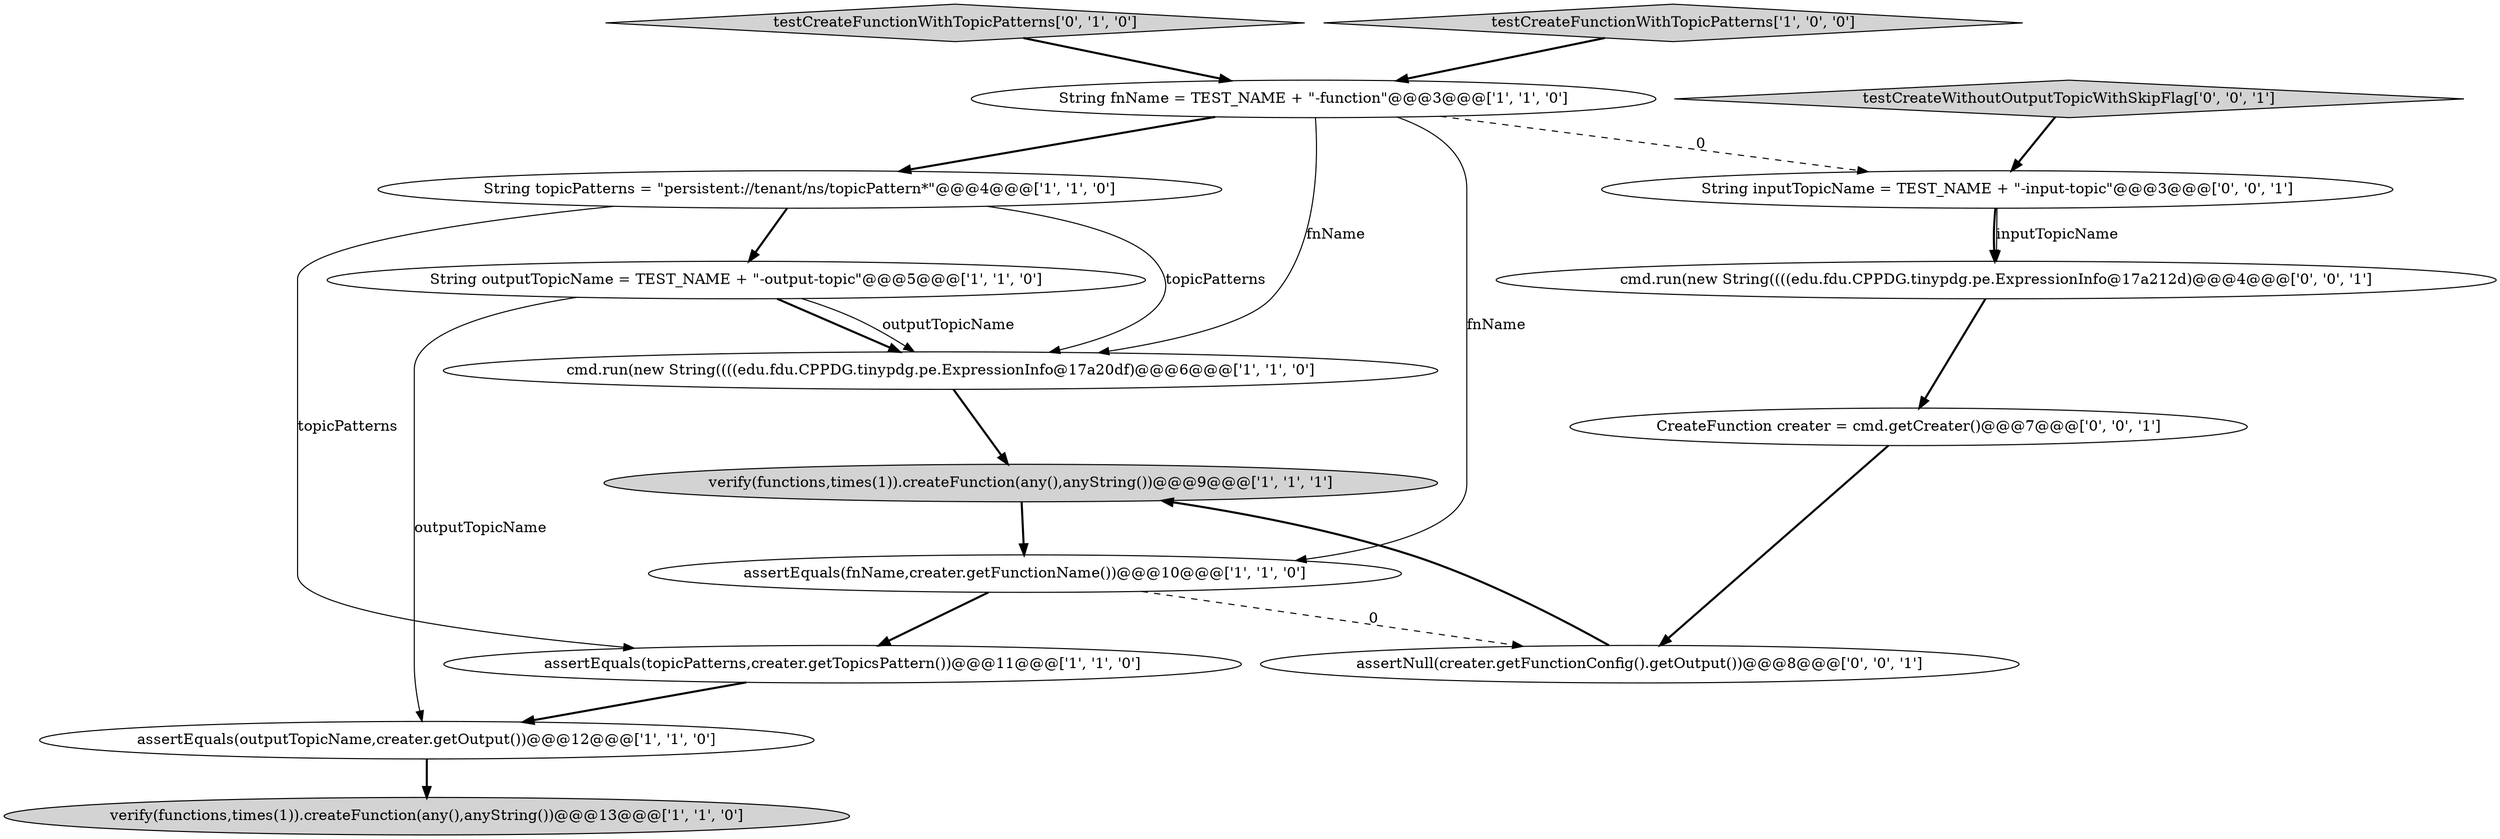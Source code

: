 digraph {
2 [style = filled, label = "verify(functions,times(1)).createFunction(any(),anyString())@@@13@@@['1', '1', '0']", fillcolor = lightgray, shape = ellipse image = "AAA0AAABBB1BBB"];
3 [style = filled, label = "assertEquals(outputTopicName,creater.getOutput())@@@12@@@['1', '1', '0']", fillcolor = white, shape = ellipse image = "AAA0AAABBB1BBB"];
13 [style = filled, label = "CreateFunction creater = cmd.getCreater()@@@7@@@['0', '0', '1']", fillcolor = white, shape = ellipse image = "AAA0AAABBB3BBB"];
10 [style = filled, label = "testCreateFunctionWithTopicPatterns['0', '1', '0']", fillcolor = lightgray, shape = diamond image = "AAA0AAABBB2BBB"];
1 [style = filled, label = "String outputTopicName = TEST_NAME + \"-output-topic\"@@@5@@@['1', '1', '0']", fillcolor = white, shape = ellipse image = "AAA0AAABBB1BBB"];
14 [style = filled, label = "testCreateWithoutOutputTopicWithSkipFlag['0', '0', '1']", fillcolor = lightgray, shape = diamond image = "AAA0AAABBB3BBB"];
15 [style = filled, label = "String inputTopicName = TEST_NAME + \"-input-topic\"@@@3@@@['0', '0', '1']", fillcolor = white, shape = ellipse image = "AAA0AAABBB3BBB"];
6 [style = filled, label = "testCreateFunctionWithTopicPatterns['1', '0', '0']", fillcolor = lightgray, shape = diamond image = "AAA0AAABBB1BBB"];
4 [style = filled, label = "String topicPatterns = \"persistent://tenant/ns/topicPattern*\"@@@4@@@['1', '1', '0']", fillcolor = white, shape = ellipse image = "AAA0AAABBB1BBB"];
8 [style = filled, label = "assertEquals(fnName,creater.getFunctionName())@@@10@@@['1', '1', '0']", fillcolor = white, shape = ellipse image = "AAA0AAABBB1BBB"];
5 [style = filled, label = "assertEquals(topicPatterns,creater.getTopicsPattern())@@@11@@@['1', '1', '0']", fillcolor = white, shape = ellipse image = "AAA0AAABBB1BBB"];
7 [style = filled, label = "verify(functions,times(1)).createFunction(any(),anyString())@@@9@@@['1', '1', '1']", fillcolor = lightgray, shape = ellipse image = "AAA0AAABBB1BBB"];
9 [style = filled, label = "cmd.run(new String((((edu.fdu.CPPDG.tinypdg.pe.ExpressionInfo@17a20df)@@@6@@@['1', '1', '0']", fillcolor = white, shape = ellipse image = "AAA0AAABBB1BBB"];
0 [style = filled, label = "String fnName = TEST_NAME + \"-function\"@@@3@@@['1', '1', '0']", fillcolor = white, shape = ellipse image = "AAA0AAABBB1BBB"];
12 [style = filled, label = "assertNull(creater.getFunctionConfig().getOutput())@@@8@@@['0', '0', '1']", fillcolor = white, shape = ellipse image = "AAA0AAABBB3BBB"];
11 [style = filled, label = "cmd.run(new String((((edu.fdu.CPPDG.tinypdg.pe.ExpressionInfo@17a212d)@@@4@@@['0', '0', '1']", fillcolor = white, shape = ellipse image = "AAA0AAABBB3BBB"];
5->3 [style = bold, label=""];
0->8 [style = solid, label="fnName"];
0->9 [style = solid, label="fnName"];
4->5 [style = solid, label="topicPatterns"];
0->15 [style = dashed, label="0"];
8->12 [style = dashed, label="0"];
6->0 [style = bold, label=""];
4->9 [style = solid, label="topicPatterns"];
9->7 [style = bold, label=""];
7->8 [style = bold, label=""];
12->7 [style = bold, label=""];
1->9 [style = bold, label=""];
1->9 [style = solid, label="outputTopicName"];
13->12 [style = bold, label=""];
15->11 [style = bold, label=""];
8->5 [style = bold, label=""];
3->2 [style = bold, label=""];
0->4 [style = bold, label=""];
1->3 [style = solid, label="outputTopicName"];
10->0 [style = bold, label=""];
11->13 [style = bold, label=""];
14->15 [style = bold, label=""];
4->1 [style = bold, label=""];
15->11 [style = solid, label="inputTopicName"];
}
